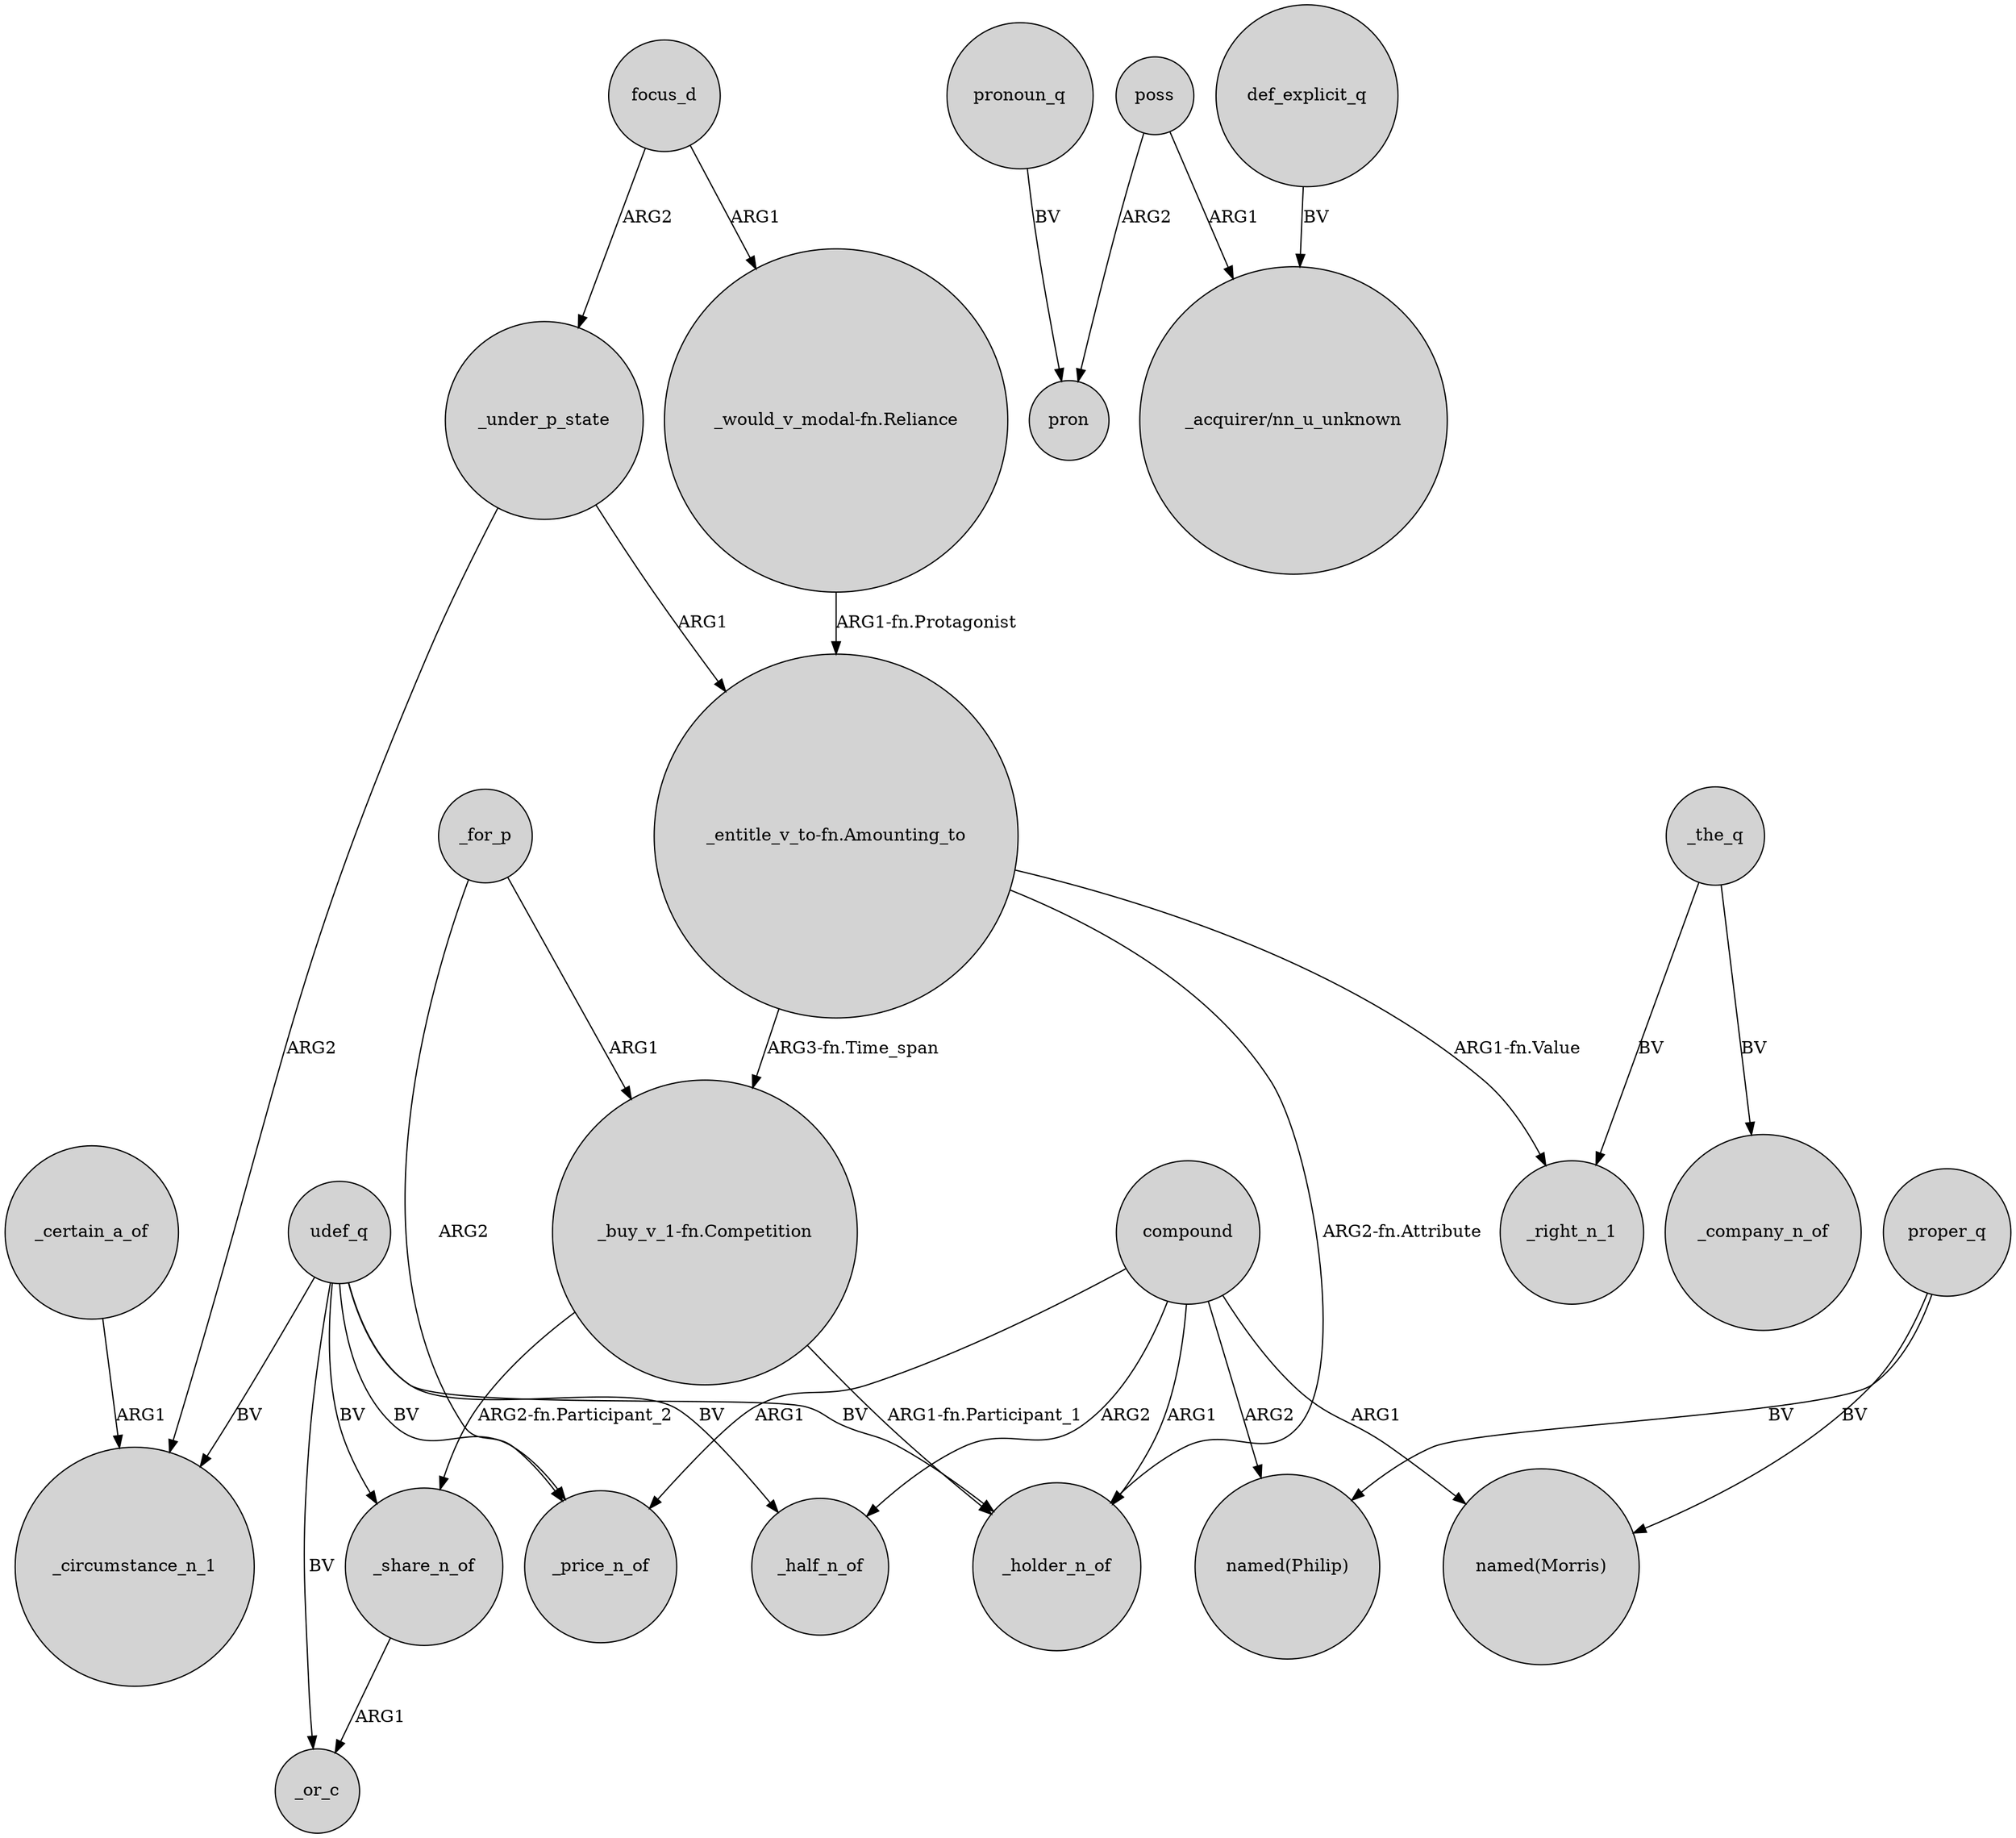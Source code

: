 digraph {
	node [shape=circle style=filled]
	compound -> _holder_n_of [label=ARG1]
	_share_n_of -> _or_c [label=ARG1]
	proper_q -> "named(Philip)" [label=BV]
	"_buy_v_1-fn.Competition" -> _share_n_of [label="ARG2-fn.Participant_2"]
	focus_d -> "_would_v_modal-fn.Reliance" [label=ARG1]
	"_entitle_v_to-fn.Amounting_to" -> _right_n_1 [label="ARG1-fn.Value"]
	_certain_a_of -> _circumstance_n_1 [label=ARG1]
	udef_q -> _price_n_of [label=BV]
	_for_p -> _price_n_of [label=ARG2]
	"_entitle_v_to-fn.Amounting_to" -> _holder_n_of [label="ARG2-fn.Attribute"]
	_under_p_state -> _circumstance_n_1 [label=ARG2]
	compound -> "named(Morris)" [label=ARG1]
	udef_q -> _or_c [label=BV]
	pronoun_q -> pron [label=BV]
	poss -> pron [label=ARG2]
	compound -> _half_n_of [label=ARG2]
	udef_q -> _holder_n_of [label=BV]
	udef_q -> _share_n_of [label=BV]
	"_entitle_v_to-fn.Amounting_to" -> "_buy_v_1-fn.Competition" [label="ARG3-fn.Time_span"]
	"_buy_v_1-fn.Competition" -> _holder_n_of [label="ARG1-fn.Participant_1"]
	poss -> "_acquirer/nn_u_unknown" [label=ARG1]
	focus_d -> _under_p_state [label=ARG2]
	udef_q -> _half_n_of [label=BV]
	udef_q -> _circumstance_n_1 [label=BV]
	_the_q -> _right_n_1 [label=BV]
	compound -> "named(Philip)" [label=ARG2]
	compound -> _price_n_of [label=ARG1]
	_under_p_state -> "_entitle_v_to-fn.Amounting_to" [label=ARG1]
	"_would_v_modal-fn.Reliance" -> "_entitle_v_to-fn.Amounting_to" [label="ARG1-fn.Protagonist"]
	_for_p -> "_buy_v_1-fn.Competition" [label=ARG1]
	_the_q -> _company_n_of [label=BV]
	proper_q -> "named(Morris)" [label=BV]
	def_explicit_q -> "_acquirer/nn_u_unknown" [label=BV]
}
